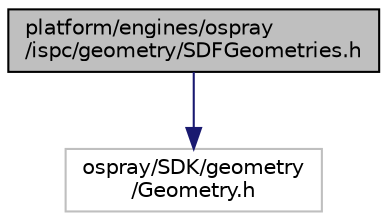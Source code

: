 digraph "platform/engines/ospray/ispc/geometry/SDFGeometries.h"
{
 // LATEX_PDF_SIZE
  edge [fontname="Helvetica",fontsize="10",labelfontname="Helvetica",labelfontsize="10"];
  node [fontname="Helvetica",fontsize="10",shape=record];
  Node1 [label="platform/engines/ospray\l/ispc/geometry/SDFGeometries.h",height=0.2,width=0.4,color="black", fillcolor="grey75", style="filled", fontcolor="black",tooltip=" "];
  Node1 -> Node2 [color="midnightblue",fontsize="10",style="solid",fontname="Helvetica"];
  Node2 [label="ospray/SDK/geometry\l/Geometry.h",height=0.2,width=0.4,color="grey75", fillcolor="white", style="filled",tooltip=" "];
}
